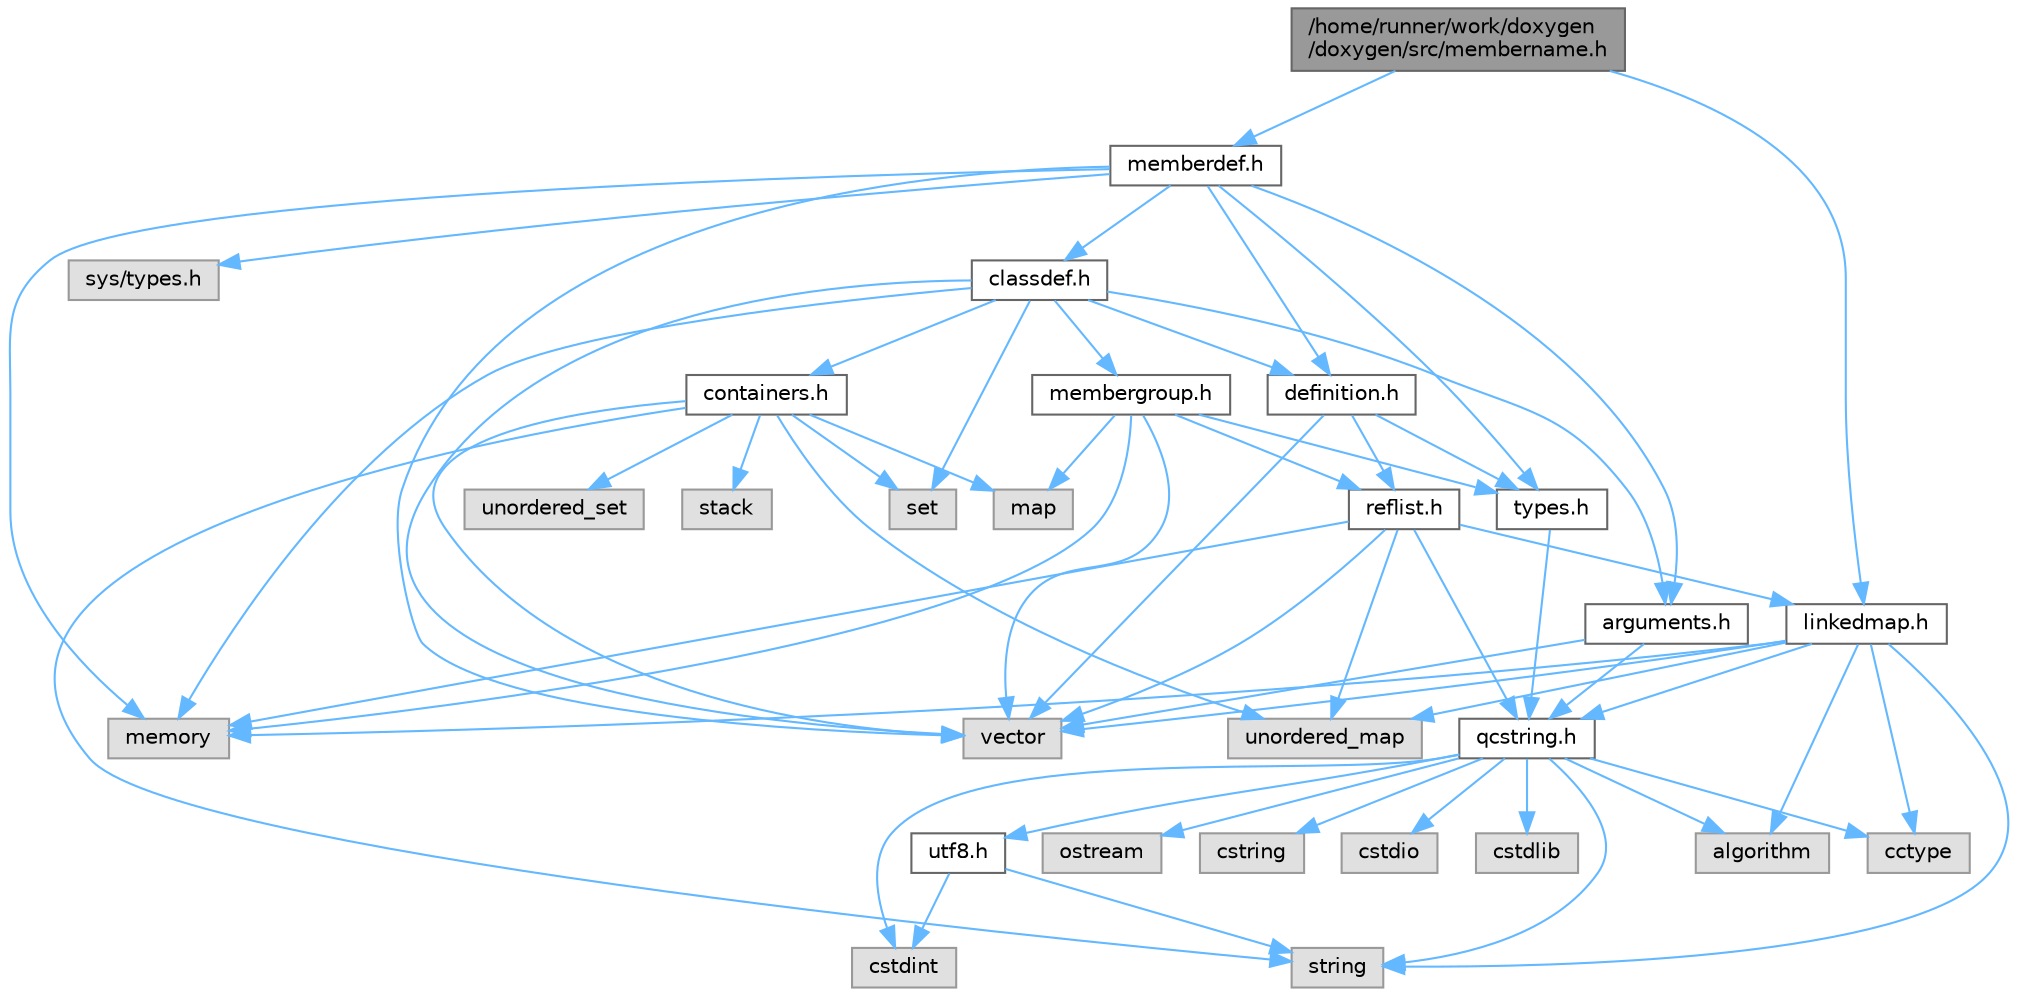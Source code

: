 digraph "/home/runner/work/doxygen/doxygen/src/membername.h"
{
 // INTERACTIVE_SVG=YES
 // LATEX_PDF_SIZE
  bgcolor="transparent";
  edge [fontname=Helvetica,fontsize=10,labelfontname=Helvetica,labelfontsize=10];
  node [fontname=Helvetica,fontsize=10,shape=box,height=0.2,width=0.4];
  Node1 [id="Node000001",label="/home/runner/work/doxygen\l/doxygen/src/membername.h",height=0.2,width=0.4,color="gray40", fillcolor="grey60", style="filled", fontcolor="black"];
  Node1 -> Node2 [id="edge1_Node000001_Node000002",color="steelblue1",style="solid"];
  Node2 [id="Node000002",label="memberdef.h",height=0.2,width=0.4,color="grey40", fillcolor="white", style="filled",URL="$d4/d46/memberdef_8h.html",tooltip=" "];
  Node2 -> Node3 [id="edge2_Node000002_Node000003",color="steelblue1",style="solid"];
  Node3 [id="Node000003",label="vector",height=0.2,width=0.4,color="grey60", fillcolor="#E0E0E0", style="filled"];
  Node2 -> Node4 [id="edge3_Node000002_Node000004",color="steelblue1",style="solid"];
  Node4 [id="Node000004",label="memory",height=0.2,width=0.4,color="grey60", fillcolor="#E0E0E0", style="filled"];
  Node2 -> Node5 [id="edge4_Node000002_Node000005",color="steelblue1",style="solid"];
  Node5 [id="Node000005",label="sys/types.h",height=0.2,width=0.4,color="grey60", fillcolor="#E0E0E0", style="filled"];
  Node2 -> Node6 [id="edge5_Node000002_Node000006",color="steelblue1",style="solid"];
  Node6 [id="Node000006",label="types.h",height=0.2,width=0.4,color="grey40", fillcolor="white", style="filled",URL="$d9/d49/types_8h.html",tooltip="This file contains a number of basic enums and types."];
  Node6 -> Node7 [id="edge6_Node000006_Node000007",color="steelblue1",style="solid"];
  Node7 [id="Node000007",label="qcstring.h",height=0.2,width=0.4,color="grey40", fillcolor="white", style="filled",URL="$d7/d5c/qcstring_8h.html",tooltip=" "];
  Node7 -> Node8 [id="edge7_Node000007_Node000008",color="steelblue1",style="solid"];
  Node8 [id="Node000008",label="string",height=0.2,width=0.4,color="grey60", fillcolor="#E0E0E0", style="filled"];
  Node7 -> Node9 [id="edge8_Node000007_Node000009",color="steelblue1",style="solid"];
  Node9 [id="Node000009",label="algorithm",height=0.2,width=0.4,color="grey60", fillcolor="#E0E0E0", style="filled"];
  Node7 -> Node10 [id="edge9_Node000007_Node000010",color="steelblue1",style="solid"];
  Node10 [id="Node000010",label="cctype",height=0.2,width=0.4,color="grey60", fillcolor="#E0E0E0", style="filled"];
  Node7 -> Node11 [id="edge10_Node000007_Node000011",color="steelblue1",style="solid"];
  Node11 [id="Node000011",label="cstring",height=0.2,width=0.4,color="grey60", fillcolor="#E0E0E0", style="filled"];
  Node7 -> Node12 [id="edge11_Node000007_Node000012",color="steelblue1",style="solid"];
  Node12 [id="Node000012",label="cstdio",height=0.2,width=0.4,color="grey60", fillcolor="#E0E0E0", style="filled"];
  Node7 -> Node13 [id="edge12_Node000007_Node000013",color="steelblue1",style="solid"];
  Node13 [id="Node000013",label="cstdlib",height=0.2,width=0.4,color="grey60", fillcolor="#E0E0E0", style="filled"];
  Node7 -> Node14 [id="edge13_Node000007_Node000014",color="steelblue1",style="solid"];
  Node14 [id="Node000014",label="cstdint",height=0.2,width=0.4,color="grey60", fillcolor="#E0E0E0", style="filled"];
  Node7 -> Node15 [id="edge14_Node000007_Node000015",color="steelblue1",style="solid"];
  Node15 [id="Node000015",label="ostream",height=0.2,width=0.4,color="grey60", fillcolor="#E0E0E0", style="filled"];
  Node7 -> Node16 [id="edge15_Node000007_Node000016",color="steelblue1",style="solid"];
  Node16 [id="Node000016",label="utf8.h",height=0.2,width=0.4,color="grey40", fillcolor="white", style="filled",URL="$db/d7c/utf8_8h.html",tooltip="Various UTF8 related helper functions."];
  Node16 -> Node14 [id="edge16_Node000016_Node000014",color="steelblue1",style="solid"];
  Node16 -> Node8 [id="edge17_Node000016_Node000008",color="steelblue1",style="solid"];
  Node2 -> Node17 [id="edge18_Node000002_Node000017",color="steelblue1",style="solid"];
  Node17 [id="Node000017",label="definition.h",height=0.2,width=0.4,color="grey40", fillcolor="white", style="filled",URL="$df/da1/definition_8h.html",tooltip=" "];
  Node17 -> Node3 [id="edge19_Node000017_Node000003",color="steelblue1",style="solid"];
  Node17 -> Node6 [id="edge20_Node000017_Node000006",color="steelblue1",style="solid"];
  Node17 -> Node18 [id="edge21_Node000017_Node000018",color="steelblue1",style="solid"];
  Node18 [id="Node000018",label="reflist.h",height=0.2,width=0.4,color="grey40", fillcolor="white", style="filled",URL="$d1/d02/reflist_8h.html",tooltip=" "];
  Node18 -> Node3 [id="edge22_Node000018_Node000003",color="steelblue1",style="solid"];
  Node18 -> Node19 [id="edge23_Node000018_Node000019",color="steelblue1",style="solid"];
  Node19 [id="Node000019",label="unordered_map",height=0.2,width=0.4,color="grey60", fillcolor="#E0E0E0", style="filled"];
  Node18 -> Node4 [id="edge24_Node000018_Node000004",color="steelblue1",style="solid"];
  Node18 -> Node7 [id="edge25_Node000018_Node000007",color="steelblue1",style="solid"];
  Node18 -> Node20 [id="edge26_Node000018_Node000020",color="steelblue1",style="solid"];
  Node20 [id="Node000020",label="linkedmap.h",height=0.2,width=0.4,color="grey40", fillcolor="white", style="filled",URL="$da/de1/linkedmap_8h.html",tooltip=" "];
  Node20 -> Node19 [id="edge27_Node000020_Node000019",color="steelblue1",style="solid"];
  Node20 -> Node3 [id="edge28_Node000020_Node000003",color="steelblue1",style="solid"];
  Node20 -> Node4 [id="edge29_Node000020_Node000004",color="steelblue1",style="solid"];
  Node20 -> Node8 [id="edge30_Node000020_Node000008",color="steelblue1",style="solid"];
  Node20 -> Node9 [id="edge31_Node000020_Node000009",color="steelblue1",style="solid"];
  Node20 -> Node10 [id="edge32_Node000020_Node000010",color="steelblue1",style="solid"];
  Node20 -> Node7 [id="edge33_Node000020_Node000007",color="steelblue1",style="solid"];
  Node2 -> Node21 [id="edge34_Node000002_Node000021",color="steelblue1",style="solid"];
  Node21 [id="Node000021",label="arguments.h",height=0.2,width=0.4,color="grey40", fillcolor="white", style="filled",URL="$df/d9b/arguments_8h.html",tooltip=" "];
  Node21 -> Node3 [id="edge35_Node000021_Node000003",color="steelblue1",style="solid"];
  Node21 -> Node7 [id="edge36_Node000021_Node000007",color="steelblue1",style="solid"];
  Node2 -> Node22 [id="edge37_Node000002_Node000022",color="steelblue1",style="solid"];
  Node22 [id="Node000022",label="classdef.h",height=0.2,width=0.4,color="grey40", fillcolor="white", style="filled",URL="$d1/da6/classdef_8h.html",tooltip=" "];
  Node22 -> Node4 [id="edge38_Node000022_Node000004",color="steelblue1",style="solid"];
  Node22 -> Node3 [id="edge39_Node000022_Node000003",color="steelblue1",style="solid"];
  Node22 -> Node23 [id="edge40_Node000022_Node000023",color="steelblue1",style="solid"];
  Node23 [id="Node000023",label="set",height=0.2,width=0.4,color="grey60", fillcolor="#E0E0E0", style="filled"];
  Node22 -> Node24 [id="edge41_Node000022_Node000024",color="steelblue1",style="solid"];
  Node24 [id="Node000024",label="containers.h",height=0.2,width=0.4,color="grey40", fillcolor="white", style="filled",URL="$d5/d75/containers_8h.html",tooltip=" "];
  Node24 -> Node3 [id="edge42_Node000024_Node000003",color="steelblue1",style="solid"];
  Node24 -> Node8 [id="edge43_Node000024_Node000008",color="steelblue1",style="solid"];
  Node24 -> Node23 [id="edge44_Node000024_Node000023",color="steelblue1",style="solid"];
  Node24 -> Node25 [id="edge45_Node000024_Node000025",color="steelblue1",style="solid"];
  Node25 [id="Node000025",label="map",height=0.2,width=0.4,color="grey60", fillcolor="#E0E0E0", style="filled"];
  Node24 -> Node26 [id="edge46_Node000024_Node000026",color="steelblue1",style="solid"];
  Node26 [id="Node000026",label="unordered_set",height=0.2,width=0.4,color="grey60", fillcolor="#E0E0E0", style="filled"];
  Node24 -> Node19 [id="edge47_Node000024_Node000019",color="steelblue1",style="solid"];
  Node24 -> Node27 [id="edge48_Node000024_Node000027",color="steelblue1",style="solid"];
  Node27 [id="Node000027",label="stack",height=0.2,width=0.4,color="grey60", fillcolor="#E0E0E0", style="filled"];
  Node22 -> Node17 [id="edge49_Node000022_Node000017",color="steelblue1",style="solid"];
  Node22 -> Node21 [id="edge50_Node000022_Node000021",color="steelblue1",style="solid"];
  Node22 -> Node28 [id="edge51_Node000022_Node000028",color="steelblue1",style="solid"];
  Node28 [id="Node000028",label="membergroup.h",height=0.2,width=0.4,color="grey40", fillcolor="white", style="filled",URL="$d9/d11/membergroup_8h.html",tooltip=" "];
  Node28 -> Node3 [id="edge52_Node000028_Node000003",color="steelblue1",style="solid"];
  Node28 -> Node25 [id="edge53_Node000028_Node000025",color="steelblue1",style="solid"];
  Node28 -> Node4 [id="edge54_Node000028_Node000004",color="steelblue1",style="solid"];
  Node28 -> Node6 [id="edge55_Node000028_Node000006",color="steelblue1",style="solid"];
  Node28 -> Node18 [id="edge56_Node000028_Node000018",color="steelblue1",style="solid"];
  Node1 -> Node20 [id="edge57_Node000001_Node000020",color="steelblue1",style="solid"];
}
